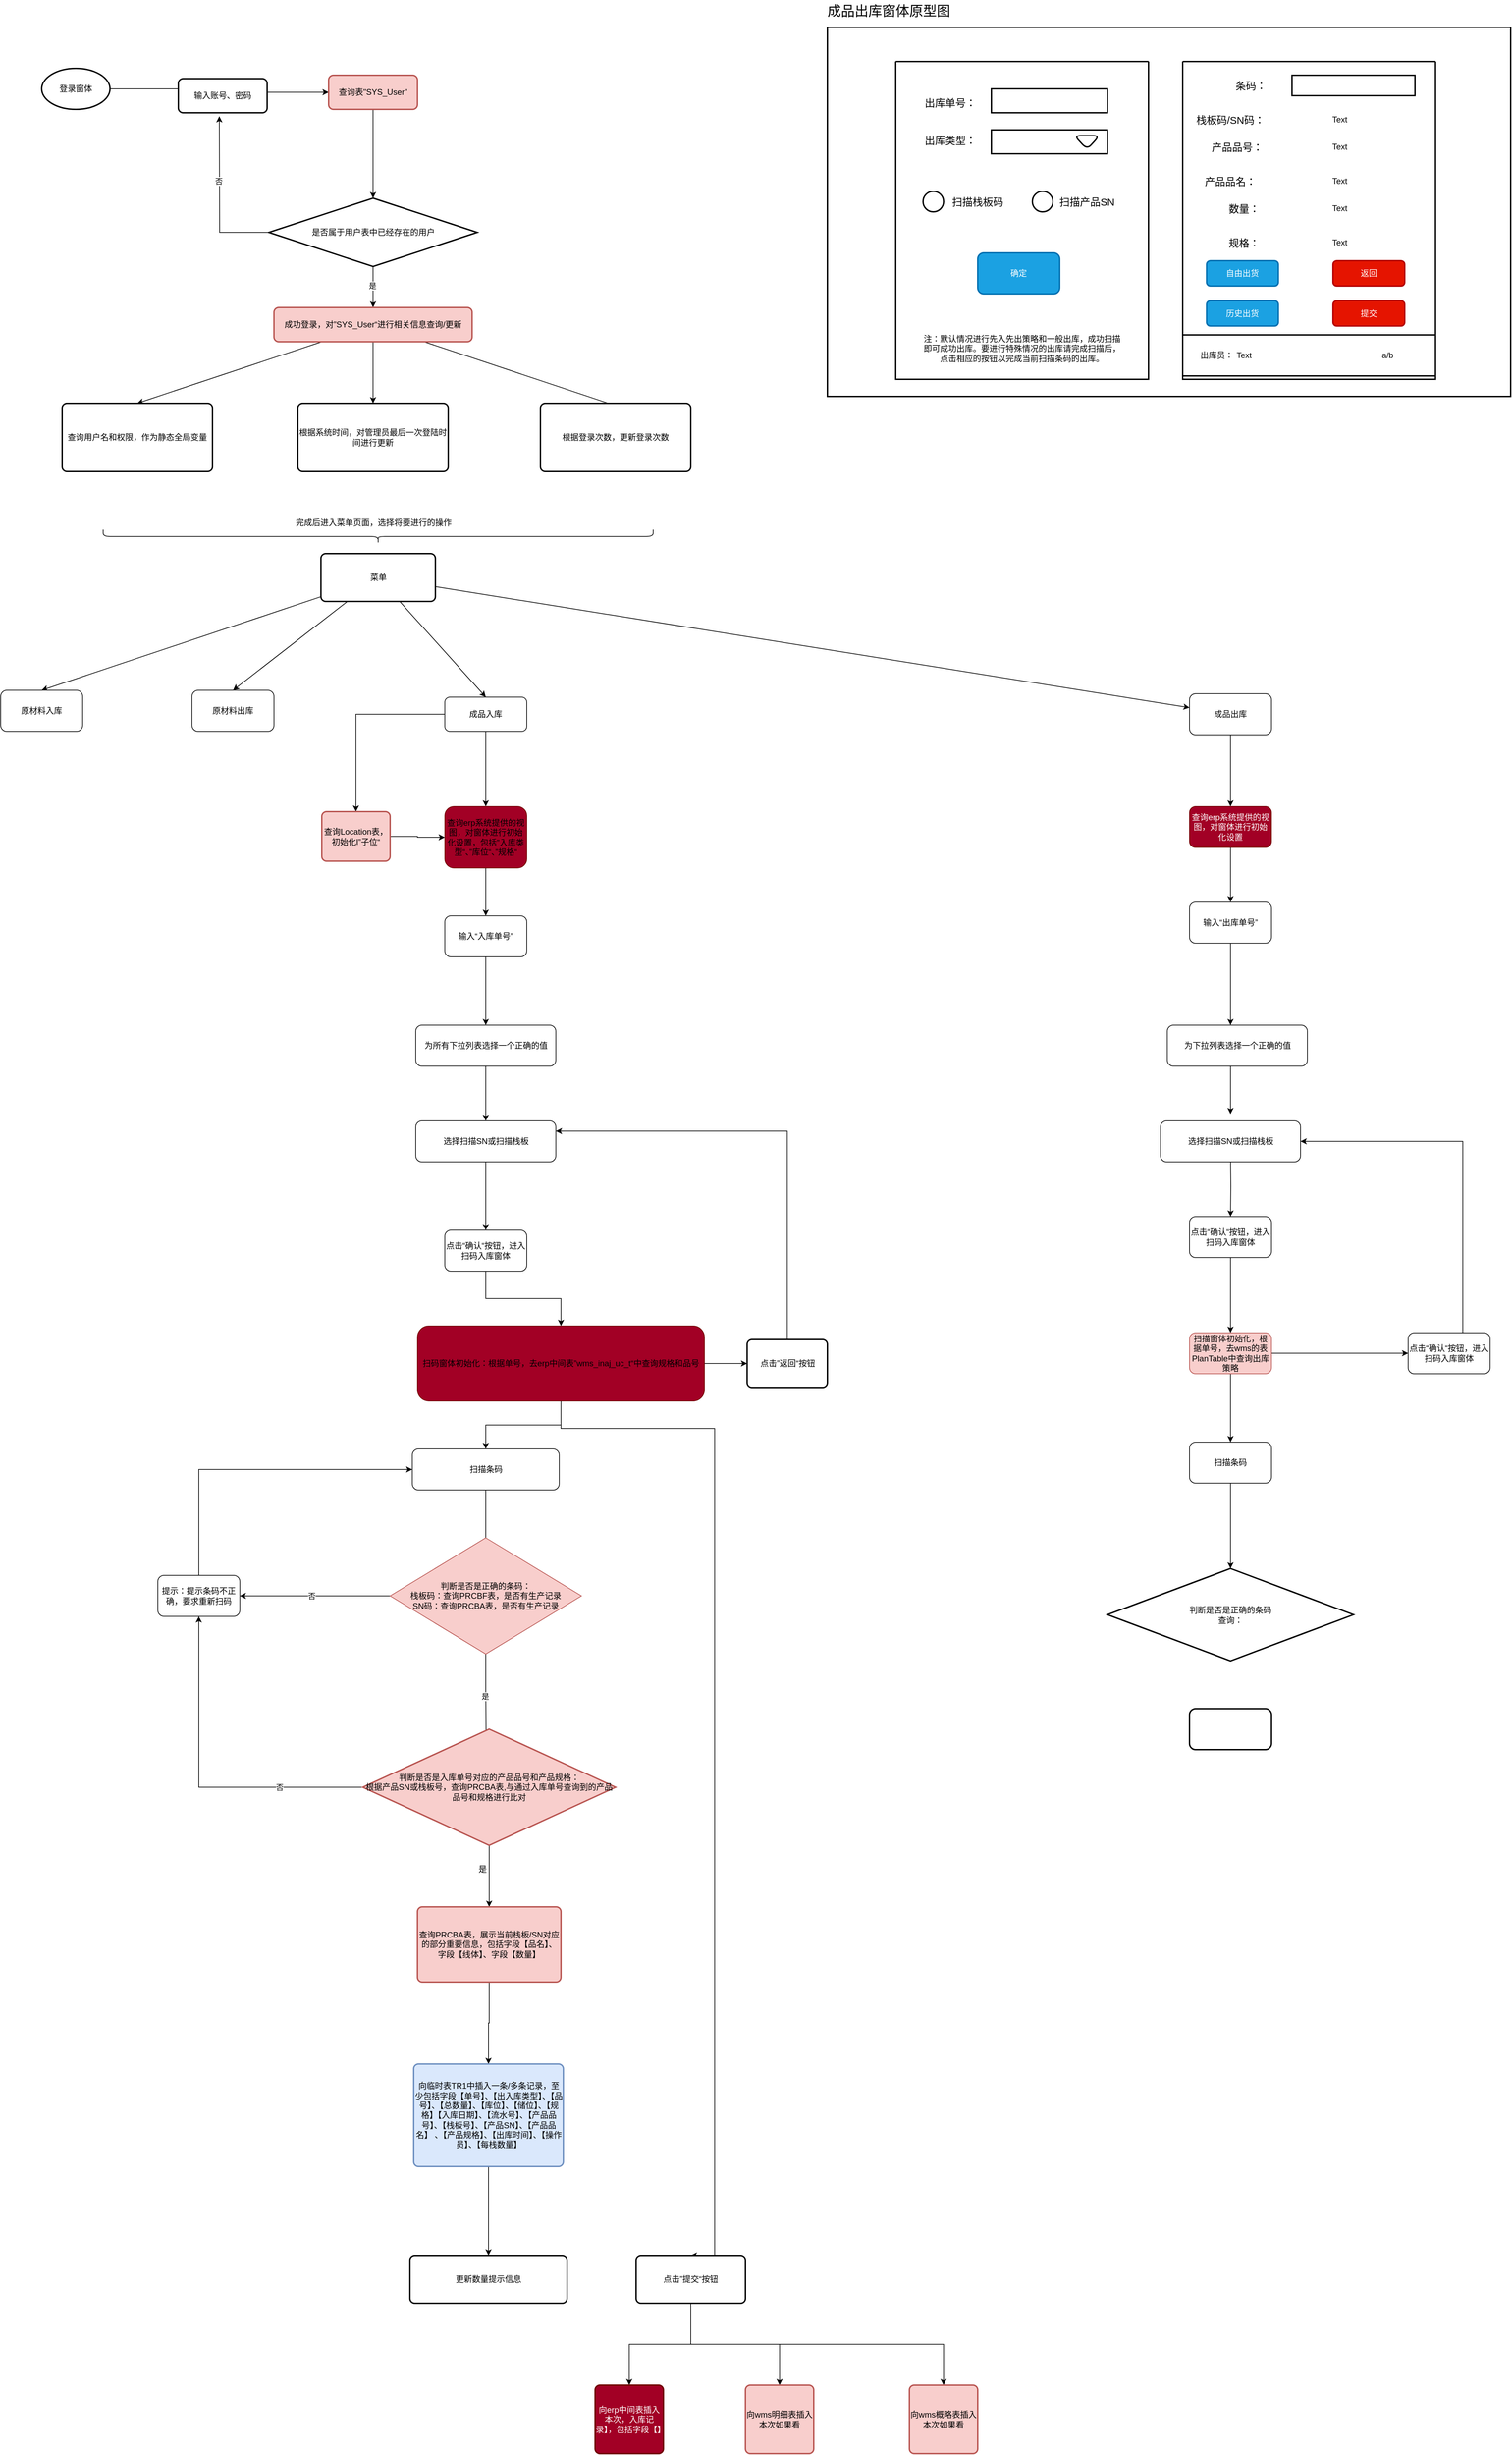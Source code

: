 <mxfile version="21.7.1" type="github">
  <diagram name="第 1 页" id="gP-GAG-As_m-BsAceOYe">
    <mxGraphModel dx="1444" dy="1971" grid="1" gridSize="10" guides="1" tooltips="1" connect="1" arrows="1" fold="1" page="1" pageScale="1" pageWidth="1920" pageHeight="1200" math="0" shadow="0">
      <root>
        <mxCell id="0" />
        <mxCell id="1" parent="0" />
        <mxCell id="GyoaZ1GiV-DFvbZTcCoe-3" value="" style="edgeStyle=orthogonalEdgeStyle;rounded=0;orthogonalLoop=1;jettySize=auto;html=1;entryX=0;entryY=0.5;entryDx=0;entryDy=0;" edge="1" parent="1" source="GyoaZ1GiV-DFvbZTcCoe-1" target="GyoaZ1GiV-DFvbZTcCoe-2">
          <mxGeometry relative="1" as="geometry" />
        </mxCell>
        <mxCell id="GyoaZ1GiV-DFvbZTcCoe-1" value="登录窗体" style="strokeWidth=2;html=1;shape=mxgraph.flowchart.start_1;whiteSpace=wrap;" vertex="1" parent="1">
          <mxGeometry x="80" y="50" width="100" height="60" as="geometry" />
        </mxCell>
        <mxCell id="GyoaZ1GiV-DFvbZTcCoe-10" value="" style="edgeStyle=orthogonalEdgeStyle;rounded=0;orthogonalLoop=1;jettySize=auto;html=1;entryX=0.5;entryY=0;entryDx=0;entryDy=0;entryPerimeter=0;" edge="1" parent="1" source="GyoaZ1GiV-DFvbZTcCoe-2" target="GyoaZ1GiV-DFvbZTcCoe-7">
          <mxGeometry relative="1" as="geometry" />
        </mxCell>
        <mxCell id="GyoaZ1GiV-DFvbZTcCoe-2" value="查询表&quot;SYS_User&quot;" style="rounded=1;whiteSpace=wrap;html=1;absoluteArcSize=1;arcSize=14;strokeWidth=2;fillColor=#f8cecc;strokeColor=#b85450;" vertex="1" parent="1">
          <mxGeometry x="500" y="60" width="130" height="50" as="geometry" />
        </mxCell>
        <mxCell id="GyoaZ1GiV-DFvbZTcCoe-4" value="输入账号、密码" style="rounded=1;whiteSpace=wrap;html=1;absoluteArcSize=1;arcSize=14;strokeWidth=2;" vertex="1" parent="1">
          <mxGeometry x="280" y="65" width="130" height="50" as="geometry" />
        </mxCell>
        <mxCell id="GyoaZ1GiV-DFvbZTcCoe-8" value="" style="edgeStyle=orthogonalEdgeStyle;rounded=0;orthogonalLoop=1;jettySize=auto;html=1;" edge="1" parent="1" source="GyoaZ1GiV-DFvbZTcCoe-7">
          <mxGeometry relative="1" as="geometry">
            <mxPoint x="340" y="120" as="targetPoint" />
          </mxGeometry>
        </mxCell>
        <mxCell id="GyoaZ1GiV-DFvbZTcCoe-9" value="否" style="edgeLabel;html=1;align=center;verticalAlign=middle;resizable=0;points=[];" vertex="1" connectable="0" parent="GyoaZ1GiV-DFvbZTcCoe-8">
          <mxGeometry x="0.21" y="2" relative="1" as="geometry">
            <mxPoint y="-1" as="offset" />
          </mxGeometry>
        </mxCell>
        <mxCell id="GyoaZ1GiV-DFvbZTcCoe-12" value="" style="edgeStyle=orthogonalEdgeStyle;rounded=0;orthogonalLoop=1;jettySize=auto;html=1;entryX=0.5;entryY=0;entryDx=0;entryDy=0;" edge="1" parent="1" source="GyoaZ1GiV-DFvbZTcCoe-7" target="GyoaZ1GiV-DFvbZTcCoe-11">
          <mxGeometry relative="1" as="geometry" />
        </mxCell>
        <mxCell id="GyoaZ1GiV-DFvbZTcCoe-13" value="是" style="edgeLabel;html=1;align=center;verticalAlign=middle;resizable=0;points=[];" vertex="1" connectable="0" parent="GyoaZ1GiV-DFvbZTcCoe-12">
          <mxGeometry x="-0.083" y="-1" relative="1" as="geometry">
            <mxPoint as="offset" />
          </mxGeometry>
        </mxCell>
        <mxCell id="GyoaZ1GiV-DFvbZTcCoe-7" value="是否属于用户表中已经存在的用户" style="strokeWidth=2;html=1;shape=mxgraph.flowchart.decision;whiteSpace=wrap;" vertex="1" parent="1">
          <mxGeometry x="412.5" y="240" width="305" height="100" as="geometry" />
        </mxCell>
        <mxCell id="GyoaZ1GiV-DFvbZTcCoe-17" value="" style="rounded=0;orthogonalLoop=1;jettySize=auto;html=1;entryX=0.5;entryY=0;entryDx=0;entryDy=0;" edge="1" parent="1" source="GyoaZ1GiV-DFvbZTcCoe-11" target="GyoaZ1GiV-DFvbZTcCoe-14">
          <mxGeometry relative="1" as="geometry" />
        </mxCell>
        <mxCell id="GyoaZ1GiV-DFvbZTcCoe-18" value="" style="rounded=0;orthogonalLoop=1;jettySize=auto;html=1;" edge="1" parent="1" source="GyoaZ1GiV-DFvbZTcCoe-11" target="GyoaZ1GiV-DFvbZTcCoe-15">
          <mxGeometry relative="1" as="geometry" />
        </mxCell>
        <mxCell id="GyoaZ1GiV-DFvbZTcCoe-19" value="" style="rounded=0;orthogonalLoop=1;jettySize=auto;html=1;entryX=0.543;entryY=0.067;entryDx=0;entryDy=0;entryPerimeter=0;" edge="1" parent="1" source="GyoaZ1GiV-DFvbZTcCoe-11" target="GyoaZ1GiV-DFvbZTcCoe-16">
          <mxGeometry relative="1" as="geometry" />
        </mxCell>
        <mxCell id="GyoaZ1GiV-DFvbZTcCoe-11" value="成功登录，对”SYS_User“进行相关信息查询/更新" style="rounded=1;whiteSpace=wrap;html=1;absoluteArcSize=1;arcSize=14;strokeWidth=2;fillColor=#f8cecc;strokeColor=#b85450;" vertex="1" parent="1">
          <mxGeometry x="420" y="400" width="290" height="50" as="geometry" />
        </mxCell>
        <mxCell id="GyoaZ1GiV-DFvbZTcCoe-14" value="查询用户名和权限，作为静态全局变量" style="rounded=1;whiteSpace=wrap;html=1;absoluteArcSize=1;arcSize=14;strokeWidth=2;" vertex="1" parent="1">
          <mxGeometry x="110" y="540" width="220" height="100" as="geometry" />
        </mxCell>
        <mxCell id="GyoaZ1GiV-DFvbZTcCoe-15" value="根据系统时间，对管理员最后一次登陆时间进行更新" style="rounded=1;whiteSpace=wrap;html=1;absoluteArcSize=1;arcSize=14;strokeWidth=2;" vertex="1" parent="1">
          <mxGeometry x="455" y="540" width="220" height="100" as="geometry" />
        </mxCell>
        <mxCell id="GyoaZ1GiV-DFvbZTcCoe-16" value="根据登录次数，更新登录次数" style="rounded=1;whiteSpace=wrap;html=1;absoluteArcSize=1;arcSize=14;strokeWidth=2;" vertex="1" parent="1">
          <mxGeometry x="810" y="540" width="220" height="100" as="geometry" />
        </mxCell>
        <mxCell id="GyoaZ1GiV-DFvbZTcCoe-32" value="" style="rounded=0;orthogonalLoop=1;jettySize=auto;html=1;entryX=0.5;entryY=0;entryDx=0;entryDy=0;" edge="1" parent="1" source="GyoaZ1GiV-DFvbZTcCoe-20" target="GyoaZ1GiV-DFvbZTcCoe-26">
          <mxGeometry relative="1" as="geometry" />
        </mxCell>
        <mxCell id="GyoaZ1GiV-DFvbZTcCoe-33" value="" style="rounded=0;orthogonalLoop=1;jettySize=auto;html=1;entryX=0.5;entryY=0;entryDx=0;entryDy=0;" edge="1" parent="1" source="GyoaZ1GiV-DFvbZTcCoe-20" target="GyoaZ1GiV-DFvbZTcCoe-27">
          <mxGeometry relative="1" as="geometry" />
        </mxCell>
        <mxCell id="GyoaZ1GiV-DFvbZTcCoe-34" value="" style="rounded=0;orthogonalLoop=1;jettySize=auto;html=1;entryX=0.5;entryY=0;entryDx=0;entryDy=0;" edge="1" parent="1" source="GyoaZ1GiV-DFvbZTcCoe-20" target="GyoaZ1GiV-DFvbZTcCoe-28">
          <mxGeometry relative="1" as="geometry" />
        </mxCell>
        <mxCell id="GyoaZ1GiV-DFvbZTcCoe-92" style="rounded=0;orthogonalLoop=1;jettySize=auto;html=1;fontFamily=Helvetica;fontSize=12;fontColor=default;" edge="1" parent="1" source="GyoaZ1GiV-DFvbZTcCoe-20" target="GyoaZ1GiV-DFvbZTcCoe-29">
          <mxGeometry relative="1" as="geometry" />
        </mxCell>
        <mxCell id="GyoaZ1GiV-DFvbZTcCoe-20" value="菜单" style="rounded=1;whiteSpace=wrap;html=1;absoluteArcSize=1;arcSize=14;strokeWidth=2;" vertex="1" parent="1">
          <mxGeometry x="488.75" y="760" width="167.5" height="70" as="geometry" />
        </mxCell>
        <mxCell id="GyoaZ1GiV-DFvbZTcCoe-22" value="" style="shape=curlyBracket;whiteSpace=wrap;html=1;rounded=1;labelPosition=left;verticalLabelPosition=middle;align=right;verticalAlign=middle;rotation=-90;" vertex="1" parent="1">
          <mxGeometry x="562.5" y="332.5" width="20" height="805" as="geometry" />
        </mxCell>
        <mxCell id="GyoaZ1GiV-DFvbZTcCoe-24" value="完成后进入菜单页面，选择将要进行的操作" style="text;html=1;strokeColor=none;fillColor=none;align=center;verticalAlign=middle;whiteSpace=wrap;rounded=0;" vertex="1" parent="1">
          <mxGeometry x="412" y="700" width="308" height="30" as="geometry" />
        </mxCell>
        <mxCell id="GyoaZ1GiV-DFvbZTcCoe-26" value="原材料入库" style="rounded=1;whiteSpace=wrap;html=1;" vertex="1" parent="1">
          <mxGeometry x="20" y="960" width="120" height="60" as="geometry" />
        </mxCell>
        <mxCell id="GyoaZ1GiV-DFvbZTcCoe-27" value="原材料出库" style="rounded=1;whiteSpace=wrap;html=1;" vertex="1" parent="1">
          <mxGeometry x="300" y="960" width="120" height="60" as="geometry" />
        </mxCell>
        <mxCell id="GyoaZ1GiV-DFvbZTcCoe-38" value="" style="edgeStyle=orthogonalEdgeStyle;rounded=0;orthogonalLoop=1;jettySize=auto;html=1;entryX=0.5;entryY=0;entryDx=0;entryDy=0;" edge="1" parent="1" source="GyoaZ1GiV-DFvbZTcCoe-28" target="GyoaZ1GiV-DFvbZTcCoe-37">
          <mxGeometry relative="1" as="geometry" />
        </mxCell>
        <mxCell id="GyoaZ1GiV-DFvbZTcCoe-88" style="edgeStyle=orthogonalEdgeStyle;rounded=0;orthogonalLoop=1;jettySize=auto;html=1;fontFamily=Helvetica;fontSize=12;fontColor=default;" edge="1" parent="1" source="GyoaZ1GiV-DFvbZTcCoe-28" target="GyoaZ1GiV-DFvbZTcCoe-87">
          <mxGeometry relative="1" as="geometry" />
        </mxCell>
        <mxCell id="GyoaZ1GiV-DFvbZTcCoe-28" value="成品入库" style="rounded=1;whiteSpace=wrap;html=1;" vertex="1" parent="1">
          <mxGeometry x="670" y="970" width="120" height="50" as="geometry" />
        </mxCell>
        <mxCell id="GyoaZ1GiV-DFvbZTcCoe-162" style="edgeStyle=orthogonalEdgeStyle;rounded=0;orthogonalLoop=1;jettySize=auto;html=1;fontFamily=Helvetica;fontSize=12;fontColor=default;" edge="1" parent="1" source="GyoaZ1GiV-DFvbZTcCoe-29" target="GyoaZ1GiV-DFvbZTcCoe-161">
          <mxGeometry relative="1" as="geometry" />
        </mxCell>
        <mxCell id="GyoaZ1GiV-DFvbZTcCoe-29" value="成品出库" style="rounded=1;whiteSpace=wrap;html=1;" vertex="1" parent="1">
          <mxGeometry x="1760" y="965" width="120" height="60" as="geometry" />
        </mxCell>
        <mxCell id="GyoaZ1GiV-DFvbZTcCoe-40" value="" style="edgeStyle=orthogonalEdgeStyle;rounded=0;orthogonalLoop=1;jettySize=auto;html=1;entryX=0.5;entryY=0;entryDx=0;entryDy=0;" edge="1" parent="1" source="GyoaZ1GiV-DFvbZTcCoe-37" target="GyoaZ1GiV-DFvbZTcCoe-39">
          <mxGeometry relative="1" as="geometry" />
        </mxCell>
        <mxCell id="GyoaZ1GiV-DFvbZTcCoe-37" value="查询erp系统提供的视图，对窗体进行初始化设置，包括”入库类型“、”库位“、”规格“" style="rounded=1;whiteSpace=wrap;html=1;fillColor=#a20025;strokeColor=#6F0000;" vertex="1" parent="1">
          <mxGeometry x="670" y="1130" width="120" height="90" as="geometry" />
        </mxCell>
        <mxCell id="GyoaZ1GiV-DFvbZTcCoe-42" value="" style="edgeStyle=orthogonalEdgeStyle;rounded=0;orthogonalLoop=1;jettySize=auto;html=1;" edge="1" parent="1" source="GyoaZ1GiV-DFvbZTcCoe-39" target="GyoaZ1GiV-DFvbZTcCoe-41">
          <mxGeometry relative="1" as="geometry" />
        </mxCell>
        <mxCell id="GyoaZ1GiV-DFvbZTcCoe-39" value="输入“入库单号”" style="rounded=1;whiteSpace=wrap;html=1;" vertex="1" parent="1">
          <mxGeometry x="670" y="1290" width="120" height="60" as="geometry" />
        </mxCell>
        <mxCell id="GyoaZ1GiV-DFvbZTcCoe-44" value="" style="edgeStyle=orthogonalEdgeStyle;rounded=0;orthogonalLoop=1;jettySize=auto;html=1;" edge="1" parent="1" source="GyoaZ1GiV-DFvbZTcCoe-41" target="GyoaZ1GiV-DFvbZTcCoe-43">
          <mxGeometry relative="1" as="geometry" />
        </mxCell>
        <mxCell id="GyoaZ1GiV-DFvbZTcCoe-41" value="为所有下拉列表选择一个正确的值" style="rounded=1;whiteSpace=wrap;html=1;" vertex="1" parent="1">
          <mxGeometry x="627.5" y="1450" width="205" height="60" as="geometry" />
        </mxCell>
        <mxCell id="GyoaZ1GiV-DFvbZTcCoe-46" value="" style="edgeStyle=orthogonalEdgeStyle;rounded=0;orthogonalLoop=1;jettySize=auto;html=1;entryX=0.5;entryY=0;entryDx=0;entryDy=0;" edge="1" parent="1" source="GyoaZ1GiV-DFvbZTcCoe-43" target="GyoaZ1GiV-DFvbZTcCoe-45">
          <mxGeometry relative="1" as="geometry" />
        </mxCell>
        <mxCell id="GyoaZ1GiV-DFvbZTcCoe-43" value="选择扫描SN或扫描栈板" style="rounded=1;whiteSpace=wrap;html=1;" vertex="1" parent="1">
          <mxGeometry x="627.5" y="1590" width="205" height="60" as="geometry" />
        </mxCell>
        <mxCell id="GyoaZ1GiV-DFvbZTcCoe-48" value="" style="edgeStyle=orthogonalEdgeStyle;rounded=0;orthogonalLoop=1;jettySize=auto;html=1;entryX=0.5;entryY=0;entryDx=0;entryDy=0;" edge="1" parent="1" source="GyoaZ1GiV-DFvbZTcCoe-45" target="GyoaZ1GiV-DFvbZTcCoe-47">
          <mxGeometry relative="1" as="geometry" />
        </mxCell>
        <mxCell id="GyoaZ1GiV-DFvbZTcCoe-45" value="点击“确认“按钮，进入扫码入库窗体" style="rounded=1;whiteSpace=wrap;html=1;" vertex="1" parent="1">
          <mxGeometry x="670" y="1750" width="120" height="60" as="geometry" />
        </mxCell>
        <mxCell id="GyoaZ1GiV-DFvbZTcCoe-50" value="" style="edgeStyle=orthogonalEdgeStyle;rounded=0;orthogonalLoop=1;jettySize=auto;html=1;" edge="1" parent="1" source="GyoaZ1GiV-DFvbZTcCoe-47" target="GyoaZ1GiV-DFvbZTcCoe-49">
          <mxGeometry relative="1" as="geometry" />
        </mxCell>
        <mxCell id="GyoaZ1GiV-DFvbZTcCoe-80" style="edgeStyle=orthogonalEdgeStyle;rounded=0;orthogonalLoop=1;jettySize=auto;html=1;entryX=0.5;entryY=0;entryDx=0;entryDy=0;fontFamily=Helvetica;fontSize=12;fontColor=default;" edge="1" parent="1" source="GyoaZ1GiV-DFvbZTcCoe-47" target="GyoaZ1GiV-DFvbZTcCoe-78">
          <mxGeometry relative="1" as="geometry">
            <Array as="points">
              <mxPoint x="840" y="2040" />
              <mxPoint x="1065" y="2040" />
            </Array>
          </mxGeometry>
        </mxCell>
        <mxCell id="GyoaZ1GiV-DFvbZTcCoe-173" style="edgeStyle=orthogonalEdgeStyle;rounded=0;orthogonalLoop=1;jettySize=auto;html=1;fontFamily=Helvetica;fontSize=12;fontColor=default;" edge="1" parent="1" source="GyoaZ1GiV-DFvbZTcCoe-47" target="GyoaZ1GiV-DFvbZTcCoe-171">
          <mxGeometry relative="1" as="geometry" />
        </mxCell>
        <mxCell id="GyoaZ1GiV-DFvbZTcCoe-47" value="扫码窗体初始化：根据单号，去erp中间表”wms_inaj_uc_t“中查询规格和品号" style="rounded=1;whiteSpace=wrap;html=1;fillColor=#a20025;strokeColor=#6F0000;" vertex="1" parent="1">
          <mxGeometry x="630" y="1890" width="420" height="110" as="geometry" />
        </mxCell>
        <mxCell id="GyoaZ1GiV-DFvbZTcCoe-53" value="" style="edgeStyle=orthogonalEdgeStyle;rounded=0;orthogonalLoop=1;jettySize=auto;html=1;entryX=0.5;entryY=0.118;entryDx=0;entryDy=0;entryPerimeter=0;" edge="1" parent="1" source="GyoaZ1GiV-DFvbZTcCoe-49" target="GyoaZ1GiV-DFvbZTcCoe-51">
          <mxGeometry relative="1" as="geometry" />
        </mxCell>
        <mxCell id="GyoaZ1GiV-DFvbZTcCoe-49" value="扫描条码" style="rounded=1;whiteSpace=wrap;html=1;" vertex="1" parent="1">
          <mxGeometry x="622.5" y="2070" width="215" height="60" as="geometry" />
        </mxCell>
        <mxCell id="GyoaZ1GiV-DFvbZTcCoe-57" value="" style="edgeStyle=orthogonalEdgeStyle;rounded=0;orthogonalLoop=1;jettySize=auto;html=1;entryX=1;entryY=0.5;entryDx=0;entryDy=0;" edge="1" parent="1" source="GyoaZ1GiV-DFvbZTcCoe-51" target="GyoaZ1GiV-DFvbZTcCoe-56">
          <mxGeometry relative="1" as="geometry" />
        </mxCell>
        <mxCell id="GyoaZ1GiV-DFvbZTcCoe-59" value="否" style="edgeLabel;html=1;align=center;verticalAlign=middle;resizable=0;points=[];" vertex="1" connectable="0" parent="GyoaZ1GiV-DFvbZTcCoe-57">
          <mxGeometry x="0.046" relative="1" as="geometry">
            <mxPoint as="offset" />
          </mxGeometry>
        </mxCell>
        <mxCell id="GyoaZ1GiV-DFvbZTcCoe-66" value="" style="edgeStyle=orthogonalEdgeStyle;rounded=0;orthogonalLoop=1;jettySize=auto;html=1;entryX=0.488;entryY=0.147;entryDx=0;entryDy=0;entryPerimeter=0;" edge="1" parent="1" source="GyoaZ1GiV-DFvbZTcCoe-51" target="GyoaZ1GiV-DFvbZTcCoe-65">
          <mxGeometry relative="1" as="geometry" />
        </mxCell>
        <mxCell id="GyoaZ1GiV-DFvbZTcCoe-67" value="是" style="edgeLabel;html=1;align=center;verticalAlign=middle;resizable=0;points=[];" vertex="1" connectable="0" parent="GyoaZ1GiV-DFvbZTcCoe-66">
          <mxGeometry x="-0.076" y="-2" relative="1" as="geometry">
            <mxPoint as="offset" />
          </mxGeometry>
        </mxCell>
        <mxCell id="GyoaZ1GiV-DFvbZTcCoe-51" value="判断是否是正确的条码：&#xa;栈板码：查询PRCBF表，是否有生产记录&#xa;SN码：查询PRCBA表，是否有生产记录" style="rhombus;whiteSpace=wrap;html=1;fillColor=#f8cecc;strokeColor=#b85450;" vertex="1" parent="1">
          <mxGeometry x="590" y="2200" width="280" height="170" as="geometry" />
        </mxCell>
        <mxCell id="GyoaZ1GiV-DFvbZTcCoe-58" value="" style="edgeStyle=orthogonalEdgeStyle;rounded=0;orthogonalLoop=1;jettySize=auto;html=1;entryX=0;entryY=0.5;entryDx=0;entryDy=0;" edge="1" parent="1" source="GyoaZ1GiV-DFvbZTcCoe-56" target="GyoaZ1GiV-DFvbZTcCoe-49">
          <mxGeometry relative="1" as="geometry">
            <Array as="points">
              <mxPoint x="310" y="2100" />
            </Array>
          </mxGeometry>
        </mxCell>
        <mxCell id="GyoaZ1GiV-DFvbZTcCoe-56" value="提示：提示条码不正确，要求重新扫码" style="rounded=1;whiteSpace=wrap;html=1;" vertex="1" parent="1">
          <mxGeometry x="250" y="2255" width="120" height="60" as="geometry" />
        </mxCell>
        <mxCell id="GyoaZ1GiV-DFvbZTcCoe-68" value="" style="edgeStyle=orthogonalEdgeStyle;rounded=0;orthogonalLoop=1;jettySize=auto;html=1;" edge="1" parent="1" source="GyoaZ1GiV-DFvbZTcCoe-65" target="GyoaZ1GiV-DFvbZTcCoe-56">
          <mxGeometry relative="1" as="geometry" />
        </mxCell>
        <mxCell id="GyoaZ1GiV-DFvbZTcCoe-69" value="否" style="edgeLabel;html=1;align=center;verticalAlign=middle;resizable=0;points=[];" vertex="1" connectable="0" parent="GyoaZ1GiV-DFvbZTcCoe-68">
          <mxGeometry x="-0.499" relative="1" as="geometry">
            <mxPoint as="offset" />
          </mxGeometry>
        </mxCell>
        <mxCell id="GyoaZ1GiV-DFvbZTcCoe-71" value="" style="edgeStyle=orthogonalEdgeStyle;rounded=0;orthogonalLoop=1;jettySize=auto;html=1;entryX=0.5;entryY=0;entryDx=0;entryDy=0;" edge="1" parent="1" source="GyoaZ1GiV-DFvbZTcCoe-65" target="GyoaZ1GiV-DFvbZTcCoe-70">
          <mxGeometry relative="1" as="geometry" />
        </mxCell>
        <mxCell id="GyoaZ1GiV-DFvbZTcCoe-72" value="是" style="edgeLabel;html=1;align=center;verticalAlign=middle;resizable=0;points=[];fontSize=12;fontFamily=Helvetica;fontColor=default;" vertex="1" connectable="0" parent="GyoaZ1GiV-DFvbZTcCoe-71">
          <mxGeometry x="-0.217" y="-10" relative="1" as="geometry">
            <mxPoint as="offset" />
          </mxGeometry>
        </mxCell>
        <mxCell id="GyoaZ1GiV-DFvbZTcCoe-65" value="判断是否是入库单号对应的产品品号和产品规格：&lt;br&gt;根据产品SN或栈板号，查询PRCBA表,与通过入库单号查询到的产品品号和规格进行比对" style="strokeWidth=2;html=1;shape=mxgraph.flowchart.decision;whiteSpace=wrap;fillColor=#f8cecc;strokeColor=#b85450;" vertex="1" parent="1">
          <mxGeometry x="550" y="2480" width="370" height="170" as="geometry" />
        </mxCell>
        <mxCell id="GyoaZ1GiV-DFvbZTcCoe-75" style="edgeStyle=orthogonalEdgeStyle;rounded=0;orthogonalLoop=1;jettySize=auto;html=1;fontFamily=Helvetica;fontSize=12;fontColor=default;" edge="1" parent="1" source="GyoaZ1GiV-DFvbZTcCoe-70" target="GyoaZ1GiV-DFvbZTcCoe-74">
          <mxGeometry relative="1" as="geometry" />
        </mxCell>
        <mxCell id="GyoaZ1GiV-DFvbZTcCoe-70" value="查询PRCBA表，展示当前栈板/SN对应的部分重要信息，包括字段【品名】、字段【线体】、字段【数量】" style="rounded=1;whiteSpace=wrap;html=1;absoluteArcSize=1;arcSize=14;strokeWidth=2;fillColor=#f8cecc;strokeColor=#b85450;" vertex="1" parent="1">
          <mxGeometry x="630" y="2740" width="210" height="110" as="geometry" />
        </mxCell>
        <mxCell id="GyoaZ1GiV-DFvbZTcCoe-73" value="更新数量提示信息" style="rounded=1;whiteSpace=wrap;html=1;absoluteArcSize=1;arcSize=14;strokeWidth=2;fontFamily=Helvetica;fontSize=12;" vertex="1" parent="1">
          <mxGeometry x="619" y="3250" width="230" height="70" as="geometry" />
        </mxCell>
        <mxCell id="GyoaZ1GiV-DFvbZTcCoe-77" style="edgeStyle=orthogonalEdgeStyle;rounded=0;orthogonalLoop=1;jettySize=auto;html=1;entryX=0.5;entryY=0;entryDx=0;entryDy=0;fontFamily=Helvetica;fontSize=12;fontColor=default;" edge="1" parent="1" source="GyoaZ1GiV-DFvbZTcCoe-74" target="GyoaZ1GiV-DFvbZTcCoe-73">
          <mxGeometry relative="1" as="geometry" />
        </mxCell>
        <mxCell id="GyoaZ1GiV-DFvbZTcCoe-74" value="向临时表TR1中插入一条/多条记录，至少包括字段【单号】、【出入库类型】、【品号】、【总数量】、【库位】、【储位】、【规格】【入库日期】、【流水号】、【产品品号】、【栈板号】、【产品SN】、【产品品名】 、【产品规格】、【出库时间】、【操作员】、【每栈数量】" style="rounded=1;whiteSpace=wrap;html=1;absoluteArcSize=1;arcSize=14;strokeWidth=2;strokeColor=#6c8ebf;fontFamily=Helvetica;fontSize=12;fillColor=#dae8fc;" vertex="1" parent="1">
          <mxGeometry x="624.5" y="2970" width="219" height="150" as="geometry" />
        </mxCell>
        <mxCell id="GyoaZ1GiV-DFvbZTcCoe-83" style="edgeStyle=orthogonalEdgeStyle;rounded=0;orthogonalLoop=1;jettySize=auto;html=1;entryX=0.5;entryY=0;entryDx=0;entryDy=0;fontFamily=Helvetica;fontSize=12;fontColor=default;" edge="1" parent="1" source="GyoaZ1GiV-DFvbZTcCoe-78" target="GyoaZ1GiV-DFvbZTcCoe-81">
          <mxGeometry relative="1" as="geometry" />
        </mxCell>
        <mxCell id="GyoaZ1GiV-DFvbZTcCoe-84" style="edgeStyle=orthogonalEdgeStyle;rounded=0;orthogonalLoop=1;jettySize=auto;html=1;entryX=0.5;entryY=0;entryDx=0;entryDy=0;fontFamily=Helvetica;fontSize=12;fontColor=default;" edge="1" parent="1" source="GyoaZ1GiV-DFvbZTcCoe-78" target="GyoaZ1GiV-DFvbZTcCoe-82">
          <mxGeometry relative="1" as="geometry" />
        </mxCell>
        <mxCell id="GyoaZ1GiV-DFvbZTcCoe-86" style="edgeStyle=orthogonalEdgeStyle;rounded=0;orthogonalLoop=1;jettySize=auto;html=1;fontFamily=Helvetica;fontSize=12;fontColor=default;" edge="1" parent="1" source="GyoaZ1GiV-DFvbZTcCoe-78" target="GyoaZ1GiV-DFvbZTcCoe-85">
          <mxGeometry relative="1" as="geometry">
            <Array as="points">
              <mxPoint x="1030" y="3380" />
              <mxPoint x="1400" y="3380" />
            </Array>
          </mxGeometry>
        </mxCell>
        <mxCell id="GyoaZ1GiV-DFvbZTcCoe-78" value="点击”提交“按钮" style="rounded=1;whiteSpace=wrap;html=1;absoluteArcSize=1;arcSize=14;strokeWidth=2;fontFamily=Helvetica;fontSize=12;" vertex="1" parent="1">
          <mxGeometry x="950" y="3250" width="160" height="70" as="geometry" />
        </mxCell>
        <mxCell id="GyoaZ1GiV-DFvbZTcCoe-81" value="向erp中间表插入本次，入库记录】，包括字段【】" style="rounded=1;whiteSpace=wrap;html=1;absoluteArcSize=1;arcSize=14;strokeWidth=2;strokeColor=#6F0000;fontFamily=Helvetica;fontSize=12;fillColor=#a20025;fontColor=#ffffff;" vertex="1" parent="1">
          <mxGeometry x="890" y="3440" width="100" height="100" as="geometry" />
        </mxCell>
        <mxCell id="GyoaZ1GiV-DFvbZTcCoe-82" value="向wms明细表插入本次如果看" style="rounded=1;whiteSpace=wrap;html=1;absoluteArcSize=1;arcSize=14;strokeWidth=2;strokeColor=#b85450;fontFamily=Helvetica;fontSize=12;fillColor=#f8cecc;" vertex="1" parent="1">
          <mxGeometry x="1110" y="3440" width="100" height="100" as="geometry" />
        </mxCell>
        <mxCell id="GyoaZ1GiV-DFvbZTcCoe-85" value="向wms概略表插入本次如果看" style="rounded=1;whiteSpace=wrap;html=1;absoluteArcSize=1;arcSize=14;strokeWidth=2;strokeColor=#b85450;fontFamily=Helvetica;fontSize=12;fillColor=#f8cecc;" vertex="1" parent="1">
          <mxGeometry x="1350" y="3440" width="100" height="100" as="geometry" />
        </mxCell>
        <mxCell id="GyoaZ1GiV-DFvbZTcCoe-91" style="edgeStyle=orthogonalEdgeStyle;rounded=0;orthogonalLoop=1;jettySize=auto;html=1;entryX=0;entryY=0.5;entryDx=0;entryDy=0;fontFamily=Helvetica;fontSize=12;fontColor=default;" edge="1" parent="1" source="GyoaZ1GiV-DFvbZTcCoe-87" target="GyoaZ1GiV-DFvbZTcCoe-37">
          <mxGeometry relative="1" as="geometry" />
        </mxCell>
        <mxCell id="GyoaZ1GiV-DFvbZTcCoe-87" value="查询Location表，初始化l”子位“" style="rounded=1;whiteSpace=wrap;html=1;absoluteArcSize=1;arcSize=14;strokeWidth=2;strokeColor=#b85450;fontFamily=Helvetica;fontSize=12;fillColor=#f8cecc;" vertex="1" parent="1">
          <mxGeometry x="490" y="1137.5" width="100" height="72.5" as="geometry" />
        </mxCell>
        <mxCell id="GyoaZ1GiV-DFvbZTcCoe-94" value="" style="swimlane;startSize=0;rounded=1;strokeColor=default;strokeWidth=2;fontFamily=Helvetica;fontSize=12;fontColor=default;fillColor=default;html=1;" vertex="1" parent="1">
          <mxGeometry x="1330" y="40" width="370" height="465" as="geometry" />
        </mxCell>
        <mxCell id="GyoaZ1GiV-DFvbZTcCoe-95" value="出库单号：" style="text;html=1;strokeColor=none;fillColor=none;align=center;verticalAlign=middle;whiteSpace=wrap;rounded=0;fontSize=15;fontFamily=Helvetica;fontColor=default;" vertex="1" parent="GyoaZ1GiV-DFvbZTcCoe-94">
          <mxGeometry x="40" y="45" width="80" height="30" as="geometry" />
        </mxCell>
        <mxCell id="GyoaZ1GiV-DFvbZTcCoe-96" value="" style="rounded=0;whiteSpace=wrap;html=1;strokeColor=default;strokeWidth=2;fontFamily=Helvetica;fontSize=12;fontColor=default;fillColor=default;" vertex="1" parent="GyoaZ1GiV-DFvbZTcCoe-94">
          <mxGeometry x="140" y="40" width="170" height="35" as="geometry" />
        </mxCell>
        <mxCell id="GyoaZ1GiV-DFvbZTcCoe-97" value="出库类型：" style="text;html=1;strokeColor=none;fillColor=none;align=center;verticalAlign=middle;whiteSpace=wrap;rounded=0;fontSize=15;fontFamily=Helvetica;fontColor=default;" vertex="1" parent="GyoaZ1GiV-DFvbZTcCoe-94">
          <mxGeometry x="40" y="100" width="80" height="30" as="geometry" />
        </mxCell>
        <mxCell id="GyoaZ1GiV-DFvbZTcCoe-98" value="" style="rounded=0;whiteSpace=wrap;html=1;strokeColor=default;strokeWidth=2;fontFamily=Helvetica;fontSize=12;fontColor=default;fillColor=default;" vertex="1" parent="GyoaZ1GiV-DFvbZTcCoe-94">
          <mxGeometry x="140" y="100" width="170" height="35" as="geometry" />
        </mxCell>
        <mxCell id="GyoaZ1GiV-DFvbZTcCoe-99" value="" style="triangle;whiteSpace=wrap;html=1;rounded=1;strokeColor=default;strokeWidth=2;fontFamily=Helvetica;fontSize=12;fontColor=default;fillColor=default;rotation=90;" vertex="1" parent="GyoaZ1GiV-DFvbZTcCoe-94">
          <mxGeometry x="270" y="100" width="20" height="37" as="geometry" />
        </mxCell>
        <mxCell id="GyoaZ1GiV-DFvbZTcCoe-101" value="扫描栈板码" style="text;html=1;strokeColor=none;fillColor=none;align=center;verticalAlign=middle;whiteSpace=wrap;rounded=0;fontSize=15;fontFamily=Helvetica;fontColor=default;" vertex="1" parent="GyoaZ1GiV-DFvbZTcCoe-94">
          <mxGeometry x="80" y="190" width="80" height="30" as="geometry" />
        </mxCell>
        <mxCell id="GyoaZ1GiV-DFvbZTcCoe-102" value="扫描产品SN" style="text;html=1;strokeColor=none;fillColor=none;align=center;verticalAlign=middle;whiteSpace=wrap;rounded=0;fontSize=15;fontFamily=Helvetica;fontColor=default;" vertex="1" parent="GyoaZ1GiV-DFvbZTcCoe-94">
          <mxGeometry x="230" y="190" width="100" height="30" as="geometry" />
        </mxCell>
        <mxCell id="GyoaZ1GiV-DFvbZTcCoe-103" value="" style="ellipse;whiteSpace=wrap;html=1;aspect=fixed;rounded=1;strokeColor=default;strokeWidth=2;fontFamily=Helvetica;fontSize=12;fontColor=default;fillColor=default;" vertex="1" parent="GyoaZ1GiV-DFvbZTcCoe-94">
          <mxGeometry x="40" y="190" width="30" height="30" as="geometry" />
        </mxCell>
        <mxCell id="GyoaZ1GiV-DFvbZTcCoe-104" value="" style="ellipse;whiteSpace=wrap;html=1;aspect=fixed;rounded=1;strokeColor=default;strokeWidth=2;fontFamily=Helvetica;fontSize=12;fontColor=default;fillColor=default;" vertex="1" parent="GyoaZ1GiV-DFvbZTcCoe-94">
          <mxGeometry x="200" y="190" width="30" height="30" as="geometry" />
        </mxCell>
        <mxCell id="GyoaZ1GiV-DFvbZTcCoe-106" value="成品出库窗体原型图" style="text;html=1;strokeColor=none;fillColor=none;align=center;verticalAlign=middle;whiteSpace=wrap;rounded=0;fontSize=20;fontFamily=Helvetica;fontColor=default;" vertex="1" parent="1">
          <mxGeometry x="1220" y="-50" width="200" height="30" as="geometry" />
        </mxCell>
        <mxCell id="GyoaZ1GiV-DFvbZTcCoe-107" value="" style="swimlane;startSize=0;rounded=1;strokeColor=default;strokeWidth=2;fontFamily=Helvetica;fontSize=12;fontColor=default;fillColor=default;html=1;" vertex="1" parent="1">
          <mxGeometry x="1750" y="40" width="370" height="465" as="geometry" />
        </mxCell>
        <mxCell id="GyoaZ1GiV-DFvbZTcCoe-119" value="" style="swimlane;startSize=0;rounded=1;strokeColor=default;strokeWidth=2;fontFamily=Helvetica;fontSize=12;fontColor=default;fillColor=default;html=1;" vertex="1" parent="1">
          <mxGeometry x="1230" y="-10" width="1000" height="540" as="geometry" />
        </mxCell>
        <mxCell id="GyoaZ1GiV-DFvbZTcCoe-110" value="产品品号：" style="text;html=1;strokeColor=none;fillColor=none;align=center;verticalAlign=middle;whiteSpace=wrap;rounded=0;fontSize=15;fontFamily=Helvetica;fontColor=default;" vertex="1" parent="GyoaZ1GiV-DFvbZTcCoe-119">
          <mxGeometry x="560" y="160" width="80" height="30" as="geometry" />
        </mxCell>
        <mxCell id="GyoaZ1GiV-DFvbZTcCoe-108" value="栈板码/SN码：" style="text;html=1;strokeColor=none;fillColor=none;align=center;verticalAlign=middle;whiteSpace=wrap;rounded=0;fontSize=15;fontFamily=Helvetica;fontColor=default;" vertex="1" parent="GyoaZ1GiV-DFvbZTcCoe-119">
          <mxGeometry x="530" y="120" width="120" height="30" as="geometry" />
        </mxCell>
        <mxCell id="GyoaZ1GiV-DFvbZTcCoe-121" value="产品品名：" style="text;html=1;strokeColor=none;fillColor=none;align=center;verticalAlign=middle;whiteSpace=wrap;rounded=0;fontSize=15;fontFamily=Helvetica;fontColor=default;" vertex="1" parent="GyoaZ1GiV-DFvbZTcCoe-119">
          <mxGeometry x="550" y="210" width="80" height="30" as="geometry" />
        </mxCell>
        <mxCell id="GyoaZ1GiV-DFvbZTcCoe-122" value="数量：" style="text;html=1;strokeColor=none;fillColor=none;align=center;verticalAlign=middle;whiteSpace=wrap;rounded=0;fontSize=15;fontFamily=Helvetica;fontColor=default;" vertex="1" parent="GyoaZ1GiV-DFvbZTcCoe-119">
          <mxGeometry x="570" y="250" width="80" height="30" as="geometry" />
        </mxCell>
        <mxCell id="GyoaZ1GiV-DFvbZTcCoe-123" value="规格：" style="text;html=1;strokeColor=none;fillColor=none;align=center;verticalAlign=middle;whiteSpace=wrap;rounded=0;fontSize=15;fontFamily=Helvetica;fontColor=default;" vertex="1" parent="GyoaZ1GiV-DFvbZTcCoe-119">
          <mxGeometry x="570" y="300" width="80" height="30" as="geometry" />
        </mxCell>
        <mxCell id="GyoaZ1GiV-DFvbZTcCoe-125" value="" style="swimlane;startSize=0;rounded=1;strokeColor=default;strokeWidth=2;fontFamily=Helvetica;fontSize=12;fontColor=default;fillColor=default;html=1;" vertex="1" parent="GyoaZ1GiV-DFvbZTcCoe-119">
          <mxGeometry x="520" y="450" width="370" height="60" as="geometry" />
        </mxCell>
        <mxCell id="GyoaZ1GiV-DFvbZTcCoe-126" value="出库员：" style="text;html=1;strokeColor=none;fillColor=none;align=center;verticalAlign=middle;whiteSpace=wrap;rounded=0;fontSize=12;fontFamily=Helvetica;fontColor=default;" vertex="1" parent="GyoaZ1GiV-DFvbZTcCoe-125">
          <mxGeometry x="20" y="15" width="60" height="30" as="geometry" />
        </mxCell>
        <mxCell id="GyoaZ1GiV-DFvbZTcCoe-127" value="Text" style="text;html=1;strokeColor=none;fillColor=none;align=center;verticalAlign=middle;whiteSpace=wrap;rounded=0;fontSize=12;fontFamily=Helvetica;fontColor=default;" vertex="1" parent="GyoaZ1GiV-DFvbZTcCoe-125">
          <mxGeometry x="60" y="15" width="60" height="30" as="geometry" />
        </mxCell>
        <mxCell id="GyoaZ1GiV-DFvbZTcCoe-128" value="a/b" style="text;html=1;strokeColor=none;fillColor=none;align=center;verticalAlign=middle;whiteSpace=wrap;rounded=0;fontSize=12;fontFamily=Helvetica;fontColor=default;" vertex="1" parent="GyoaZ1GiV-DFvbZTcCoe-125">
          <mxGeometry x="270" y="15" width="60" height="30" as="geometry" />
        </mxCell>
        <mxCell id="GyoaZ1GiV-DFvbZTcCoe-129" value="" style="rounded=0;whiteSpace=wrap;html=1;strokeColor=default;strokeWidth=2;fontFamily=Helvetica;fontSize=12;fontColor=default;fillColor=default;" vertex="1" parent="GyoaZ1GiV-DFvbZTcCoe-119">
          <mxGeometry x="680" y="70" width="180" height="30" as="geometry" />
        </mxCell>
        <mxCell id="GyoaZ1GiV-DFvbZTcCoe-130" value="条码：" style="text;html=1;strokeColor=none;fillColor=none;align=center;verticalAlign=middle;whiteSpace=wrap;rounded=0;fontSize=15;fontFamily=Helvetica;fontColor=default;" vertex="1" parent="GyoaZ1GiV-DFvbZTcCoe-119">
          <mxGeometry x="590" y="70" width="60" height="30" as="geometry" />
        </mxCell>
        <mxCell id="GyoaZ1GiV-DFvbZTcCoe-133" value="提交" style="rounded=1;whiteSpace=wrap;html=1;strokeColor=#B20000;strokeWidth=2;fontFamily=Helvetica;fontSize=12;fontColor=#ffffff;fillColor=#e51400;" vertex="1" parent="GyoaZ1GiV-DFvbZTcCoe-119">
          <mxGeometry x="740" y="400" width="105" height="37" as="geometry" />
        </mxCell>
        <mxCell id="GyoaZ1GiV-DFvbZTcCoe-105" value="确定" style="rounded=1;whiteSpace=wrap;html=1;strokeColor=#006EAF;strokeWidth=2;fontFamily=Helvetica;fontSize=12;fillColor=#1ba1e2;fontColor=#ffffff;" vertex="1" parent="GyoaZ1GiV-DFvbZTcCoe-119">
          <mxGeometry x="220" y="330" width="120" height="60" as="geometry" />
        </mxCell>
        <mxCell id="GyoaZ1GiV-DFvbZTcCoe-135" value="注：默认情况进行先入先出策略和一般出库，成功扫描即可成功出库。要进行特殊情况的出库请完成扫描后，点击相应的按钮以完成当前扫描条码的出库。" style="text;html=1;strokeColor=none;fillColor=none;align=center;verticalAlign=middle;whiteSpace=wrap;rounded=0;fontSize=12;fontFamily=Helvetica;fontColor=default;" vertex="1" parent="GyoaZ1GiV-DFvbZTcCoe-119">
          <mxGeometry x="140" y="450" width="290" height="40" as="geometry" />
        </mxCell>
        <mxCell id="GyoaZ1GiV-DFvbZTcCoe-136" value="自由出货" style="rounded=1;whiteSpace=wrap;html=1;strokeColor=#006EAF;strokeWidth=2;fontFamily=Helvetica;fontSize=12;fontColor=#ffffff;fillColor=#1ba1e2;" vertex="1" parent="GyoaZ1GiV-DFvbZTcCoe-119">
          <mxGeometry x="555" y="341.5" width="105" height="37" as="geometry" />
        </mxCell>
        <mxCell id="GyoaZ1GiV-DFvbZTcCoe-137" value="历史出货" style="rounded=1;whiteSpace=wrap;html=1;strokeColor=#006EAF;strokeWidth=2;fontFamily=Helvetica;fontSize=12;fontColor=#ffffff;fillColor=#1ba1e2;" vertex="1" parent="GyoaZ1GiV-DFvbZTcCoe-119">
          <mxGeometry x="555" y="400" width="105" height="37" as="geometry" />
        </mxCell>
        <mxCell id="GyoaZ1GiV-DFvbZTcCoe-155" value="返回" style="rounded=1;whiteSpace=wrap;html=1;strokeColor=#B20000;strokeWidth=2;fontFamily=Helvetica;fontSize=12;fontColor=#ffffff;fillColor=#e51400;" vertex="1" parent="GyoaZ1GiV-DFvbZTcCoe-119">
          <mxGeometry x="740" y="341.5" width="105" height="37" as="geometry" />
        </mxCell>
        <mxCell id="GyoaZ1GiV-DFvbZTcCoe-156" value="Text" style="text;html=1;strokeColor=none;fillColor=none;align=center;verticalAlign=middle;whiteSpace=wrap;rounded=0;fontSize=12;fontFamily=Helvetica;fontColor=default;" vertex="1" parent="GyoaZ1GiV-DFvbZTcCoe-119">
          <mxGeometry x="720" y="120" width="60" height="30" as="geometry" />
        </mxCell>
        <mxCell id="GyoaZ1GiV-DFvbZTcCoe-157" value="Text" style="text;html=1;strokeColor=none;fillColor=none;align=center;verticalAlign=middle;whiteSpace=wrap;rounded=0;fontSize=12;fontFamily=Helvetica;fontColor=default;" vertex="1" parent="GyoaZ1GiV-DFvbZTcCoe-119">
          <mxGeometry x="720" y="160" width="60" height="30" as="geometry" />
        </mxCell>
        <mxCell id="GyoaZ1GiV-DFvbZTcCoe-158" value="Text" style="text;html=1;strokeColor=none;fillColor=none;align=center;verticalAlign=middle;whiteSpace=wrap;rounded=0;fontSize=12;fontFamily=Helvetica;fontColor=default;" vertex="1" parent="GyoaZ1GiV-DFvbZTcCoe-119">
          <mxGeometry x="720" y="210" width="60" height="30" as="geometry" />
        </mxCell>
        <mxCell id="GyoaZ1GiV-DFvbZTcCoe-159" value="Text" style="text;html=1;strokeColor=none;fillColor=none;align=center;verticalAlign=middle;whiteSpace=wrap;rounded=0;fontSize=12;fontFamily=Helvetica;fontColor=default;" vertex="1" parent="GyoaZ1GiV-DFvbZTcCoe-119">
          <mxGeometry x="720" y="250" width="60" height="30" as="geometry" />
        </mxCell>
        <mxCell id="GyoaZ1GiV-DFvbZTcCoe-160" value="Text" style="text;html=1;strokeColor=none;fillColor=none;align=center;verticalAlign=middle;whiteSpace=wrap;rounded=0;fontSize=12;fontFamily=Helvetica;fontColor=default;" vertex="1" parent="GyoaZ1GiV-DFvbZTcCoe-119">
          <mxGeometry x="720" y="300" width="60" height="30" as="geometry" />
        </mxCell>
        <mxCell id="GyoaZ1GiV-DFvbZTcCoe-166" style="edgeStyle=orthogonalEdgeStyle;rounded=0;orthogonalLoop=1;jettySize=auto;html=1;entryX=0.5;entryY=0;entryDx=0;entryDy=0;fontFamily=Helvetica;fontSize=12;fontColor=default;" edge="1" parent="1" source="GyoaZ1GiV-DFvbZTcCoe-161" target="GyoaZ1GiV-DFvbZTcCoe-163">
          <mxGeometry relative="1" as="geometry" />
        </mxCell>
        <mxCell id="GyoaZ1GiV-DFvbZTcCoe-161" value="查询erp系统提供的视图，对窗体进行初始化设置" style="rounded=1;whiteSpace=wrap;html=1;fillColor=#a20025;fontColor=#ffffff;strokeColor=#6F0000;" vertex="1" parent="1">
          <mxGeometry x="1760" y="1130" width="120" height="60" as="geometry" />
        </mxCell>
        <mxCell id="GyoaZ1GiV-DFvbZTcCoe-165" style="edgeStyle=orthogonalEdgeStyle;rounded=0;orthogonalLoop=1;jettySize=auto;html=1;fontFamily=Helvetica;fontSize=12;fontColor=default;" edge="1" parent="1" source="GyoaZ1GiV-DFvbZTcCoe-163">
          <mxGeometry relative="1" as="geometry">
            <mxPoint x="1820" y="1450" as="targetPoint" />
          </mxGeometry>
        </mxCell>
        <mxCell id="GyoaZ1GiV-DFvbZTcCoe-163" value="输入“出库单号”" style="rounded=1;whiteSpace=wrap;html=1;" vertex="1" parent="1">
          <mxGeometry x="1760" y="1270" width="120" height="60" as="geometry" />
        </mxCell>
        <mxCell id="GyoaZ1GiV-DFvbZTcCoe-168" style="edgeStyle=orthogonalEdgeStyle;rounded=0;orthogonalLoop=1;jettySize=auto;html=1;fontFamily=Helvetica;fontSize=12;fontColor=default;" edge="1" parent="1">
          <mxGeometry relative="1" as="geometry">
            <mxPoint x="1820" y="1510" as="sourcePoint" />
            <mxPoint x="1820" y="1580" as="targetPoint" />
          </mxGeometry>
        </mxCell>
        <mxCell id="GyoaZ1GiV-DFvbZTcCoe-164" value="为下拉列表选择一个正确的值" style="rounded=1;whiteSpace=wrap;html=1;" vertex="1" parent="1">
          <mxGeometry x="1727.5" y="1450" width="205" height="60" as="geometry" />
        </mxCell>
        <mxCell id="GyoaZ1GiV-DFvbZTcCoe-170" style="edgeStyle=orthogonalEdgeStyle;rounded=0;orthogonalLoop=1;jettySize=auto;html=1;fontFamily=Helvetica;fontSize=12;fontColor=default;" edge="1" parent="1" target="GyoaZ1GiV-DFvbZTcCoe-169">
          <mxGeometry relative="1" as="geometry">
            <mxPoint x="1820" y="1640" as="sourcePoint" />
          </mxGeometry>
        </mxCell>
        <mxCell id="GyoaZ1GiV-DFvbZTcCoe-167" value="选择扫描SN或扫描栈板" style="rounded=1;whiteSpace=wrap;html=1;" vertex="1" parent="1">
          <mxGeometry x="1717.5" y="1590" width="205" height="60" as="geometry" />
        </mxCell>
        <mxCell id="GyoaZ1GiV-DFvbZTcCoe-176" value="" style="edgeStyle=orthogonalEdgeStyle;rounded=0;orthogonalLoop=1;jettySize=auto;html=1;fontFamily=Helvetica;fontSize=12;fontColor=default;" edge="1" parent="1" source="GyoaZ1GiV-DFvbZTcCoe-169" target="GyoaZ1GiV-DFvbZTcCoe-175">
          <mxGeometry relative="1" as="geometry" />
        </mxCell>
        <mxCell id="GyoaZ1GiV-DFvbZTcCoe-169" value="点击“确认“按钮，进入扫码入库窗体" style="rounded=1;whiteSpace=wrap;html=1;" vertex="1" parent="1">
          <mxGeometry x="1760" y="1730" width="120" height="60" as="geometry" />
        </mxCell>
        <mxCell id="GyoaZ1GiV-DFvbZTcCoe-178" style="edgeStyle=orthogonalEdgeStyle;rounded=0;orthogonalLoop=1;jettySize=auto;html=1;entryX=1;entryY=0.25;entryDx=0;entryDy=0;fontFamily=Helvetica;fontSize=12;fontColor=default;" edge="1" parent="1" source="GyoaZ1GiV-DFvbZTcCoe-171" target="GyoaZ1GiV-DFvbZTcCoe-43">
          <mxGeometry relative="1" as="geometry">
            <Array as="points">
              <mxPoint x="1171" y="1605" />
            </Array>
          </mxGeometry>
        </mxCell>
        <mxCell id="GyoaZ1GiV-DFvbZTcCoe-171" value="点击”返回“按钮" style="rounded=1;whiteSpace=wrap;html=1;absoluteArcSize=1;arcSize=14;strokeWidth=2;fontFamily=Helvetica;fontSize=12;" vertex="1" parent="1">
          <mxGeometry x="1112.5" y="1910" width="117.5" height="70" as="geometry" />
        </mxCell>
        <mxCell id="GyoaZ1GiV-DFvbZTcCoe-181" style="edgeStyle=orthogonalEdgeStyle;rounded=0;orthogonalLoop=1;jettySize=auto;html=1;fontFamily=Helvetica;fontSize=12;fontColor=default;" edge="1" parent="1" source="GyoaZ1GiV-DFvbZTcCoe-175" target="GyoaZ1GiV-DFvbZTcCoe-177">
          <mxGeometry relative="1" as="geometry" />
        </mxCell>
        <mxCell id="GyoaZ1GiV-DFvbZTcCoe-182" style="edgeStyle=orthogonalEdgeStyle;rounded=0;orthogonalLoop=1;jettySize=auto;html=1;fontFamily=Helvetica;fontSize=12;fontColor=default;" edge="1" parent="1" source="GyoaZ1GiV-DFvbZTcCoe-175" target="GyoaZ1GiV-DFvbZTcCoe-180">
          <mxGeometry relative="1" as="geometry" />
        </mxCell>
        <mxCell id="GyoaZ1GiV-DFvbZTcCoe-175" value="扫描窗体初始化，根据单号，去wms的表PlanTable中查询出库策略" style="rounded=1;whiteSpace=wrap;html=1;fillColor=#f8cecc;strokeColor=#b85450;" vertex="1" parent="1">
          <mxGeometry x="1760" y="1900" width="120" height="60" as="geometry" />
        </mxCell>
        <mxCell id="GyoaZ1GiV-DFvbZTcCoe-179" style="edgeStyle=orthogonalEdgeStyle;rounded=0;orthogonalLoop=1;jettySize=auto;html=1;entryX=1;entryY=0.5;entryDx=0;entryDy=0;fontFamily=Helvetica;fontSize=12;fontColor=default;" edge="1" parent="1" source="GyoaZ1GiV-DFvbZTcCoe-177" target="GyoaZ1GiV-DFvbZTcCoe-167">
          <mxGeometry relative="1" as="geometry">
            <Array as="points">
              <mxPoint x="2160" y="1620" />
            </Array>
          </mxGeometry>
        </mxCell>
        <mxCell id="GyoaZ1GiV-DFvbZTcCoe-177" value="点击“确认“按钮，进入扫码入库窗体" style="rounded=1;whiteSpace=wrap;html=1;" vertex="1" parent="1">
          <mxGeometry x="2080" y="1900" width="120" height="60" as="geometry" />
        </mxCell>
        <mxCell id="GyoaZ1GiV-DFvbZTcCoe-185" style="edgeStyle=orthogonalEdgeStyle;rounded=0;orthogonalLoop=1;jettySize=auto;html=1;entryX=0.5;entryY=0;entryDx=0;entryDy=0;fontFamily=Helvetica;fontSize=12;fontColor=default;" edge="1" parent="1" source="GyoaZ1GiV-DFvbZTcCoe-180" target="GyoaZ1GiV-DFvbZTcCoe-184">
          <mxGeometry relative="1" as="geometry" />
        </mxCell>
        <mxCell id="GyoaZ1GiV-DFvbZTcCoe-180" value="扫描条码" style="rounded=1;whiteSpace=wrap;html=1;" vertex="1" parent="1">
          <mxGeometry x="1760" y="2060" width="120" height="60" as="geometry" />
        </mxCell>
        <mxCell id="GyoaZ1GiV-DFvbZTcCoe-184" value="判断是否是正确的条码&lt;br&gt;查询：&lt;br&gt;" style="rhombus;whiteSpace=wrap;html=1;rounded=0;strokeColor=default;strokeWidth=2;fontFamily=Helvetica;fontSize=12;fontColor=default;fillColor=default;" vertex="1" parent="1">
          <mxGeometry x="1640" y="2245" width="360" height="135" as="geometry" />
        </mxCell>
        <mxCell id="GyoaZ1GiV-DFvbZTcCoe-186" value="" style="rounded=1;whiteSpace=wrap;html=1;strokeColor=default;strokeWidth=2;fontFamily=Helvetica;fontSize=12;fontColor=default;fillColor=default;" vertex="1" parent="1">
          <mxGeometry x="1760" y="2450" width="120" height="60" as="geometry" />
        </mxCell>
      </root>
    </mxGraphModel>
  </diagram>
</mxfile>
